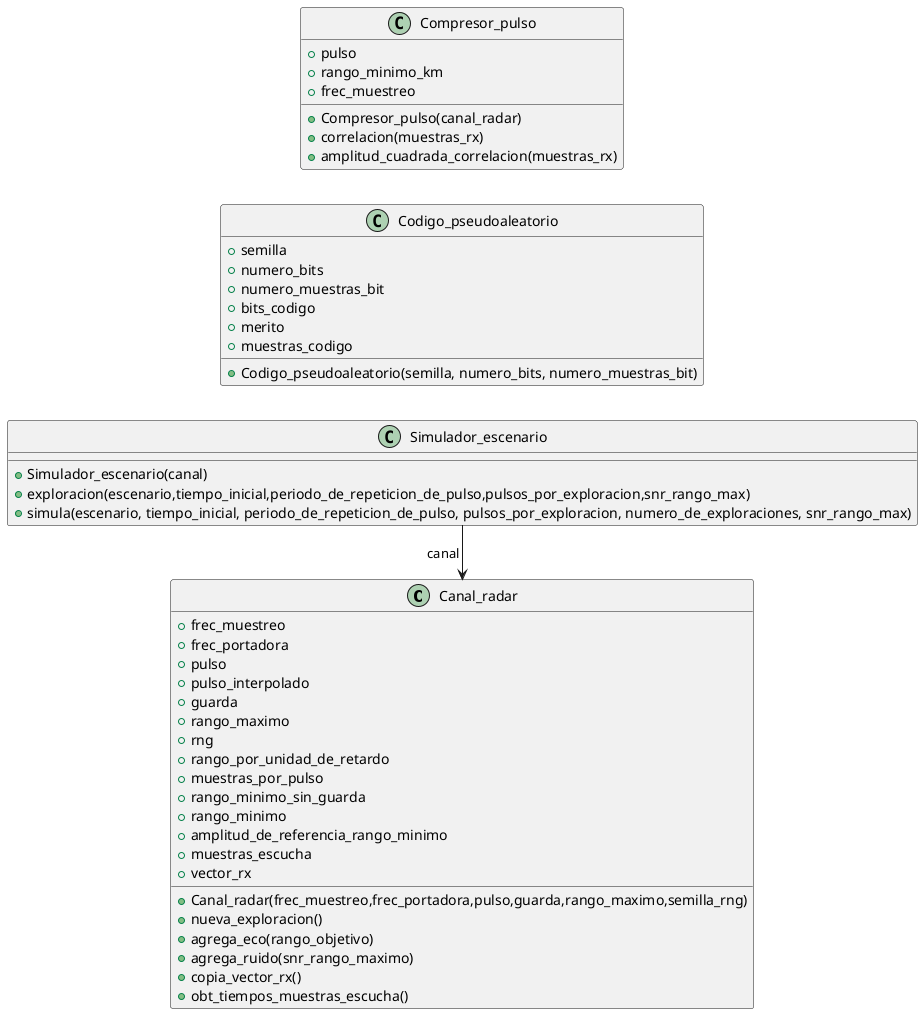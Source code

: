 @startuml
left to right direction
class Canal_radar{
+ frec_muestreo
+ frec_portadora
+ pulso
+ pulso_interpolado
+ guarda
+ rango_maximo
+ rng
+ rango_por_unidad_de_retardo
+ muestras_por_pulso
+ rango_minimo_sin_guarda
+ rango_minimo
+ amplitud_de_referencia_rango_minimo
+ muestras_escucha
+ vector_rx
+ Canal_radar(frec_muestreo,frec_portadora,pulso,guarda,rango_maximo,semilla_rng)
+ nueva_exploracion()
+ agrega_eco(rango_objetivo)
+ agrega_ruido(snr_rango_maximo)
+ copia_vector_rx()
+ obt_tiempos_muestras_escucha()
}
class Simulador_escenario{
+ Simulador_escenario(canal)
+ exploracion(escenario,tiempo_inicial,periodo_de_repeticion_de_pulso,pulsos_por_exploracion,snr_rango_max)
+ simula(escenario, tiempo_inicial, periodo_de_repeticion_de_pulso, pulsos_por_exploracion, numero_de_exploraciones, snr_rango_max)
}
Simulador_escenario -right-> Canal_radar : "canal    "
class Codigo_pseudoaleatorio{
+ semilla
+ numero_bits
+ numero_muestras_bit
+ bits_codigo
+ merito
+ muestras_codigo
+ Codigo_pseudoaleatorio(semilla, numero_bits, numero_muestras_bit)
}
class Compresor_pulso{
+ pulso
+ rango_minimo_km
+ frec_muestreo
+ Compresor_pulso(canal_radar)
+ correlacion(muestras_rx)
+ amplitud_cuadrada_correlacion(muestras_rx)
}
@enduml
